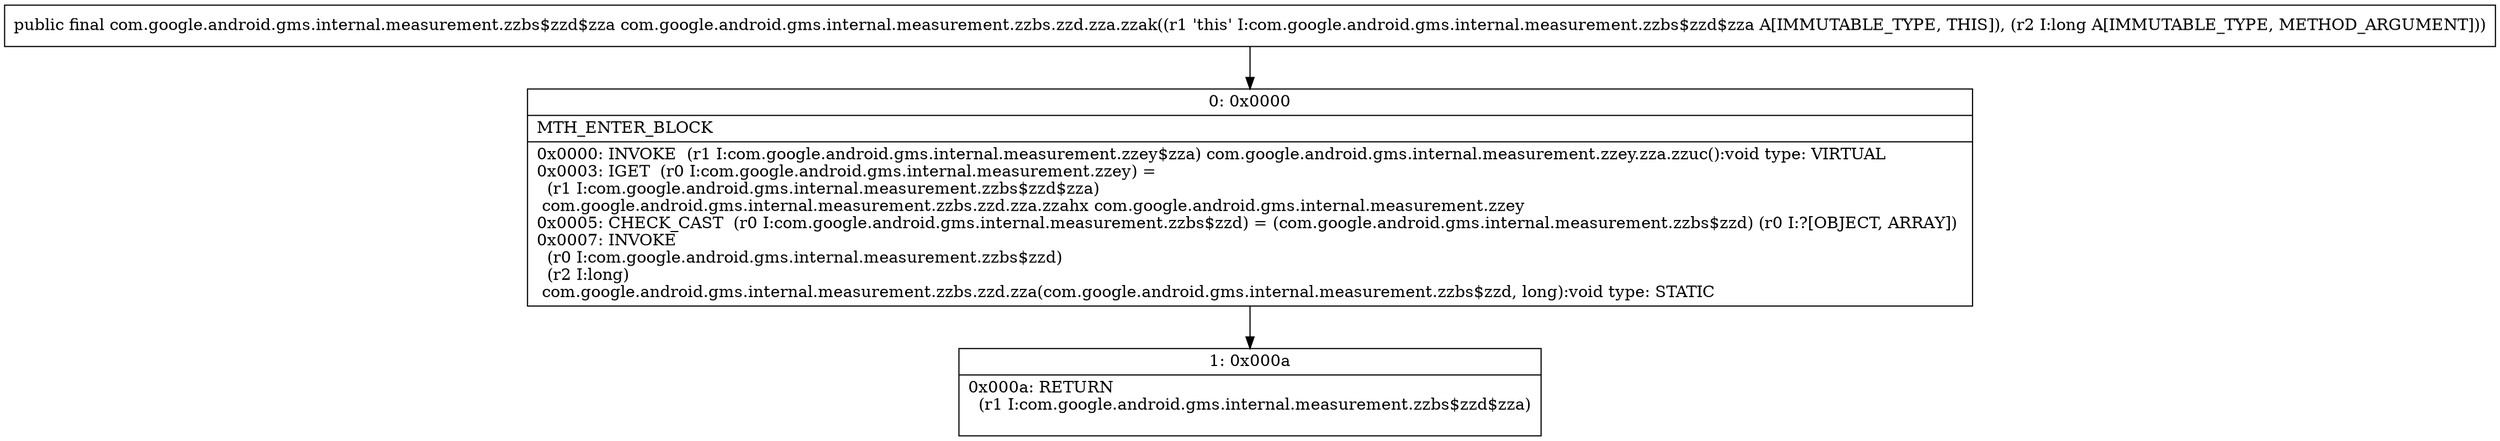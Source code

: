 digraph "CFG forcom.google.android.gms.internal.measurement.zzbs.zzd.zza.zzak(J)Lcom\/google\/android\/gms\/internal\/measurement\/zzbs$zzd$zza;" {
Node_0 [shape=record,label="{0\:\ 0x0000|MTH_ENTER_BLOCK\l|0x0000: INVOKE  (r1 I:com.google.android.gms.internal.measurement.zzey$zza) com.google.android.gms.internal.measurement.zzey.zza.zzuc():void type: VIRTUAL \l0x0003: IGET  (r0 I:com.google.android.gms.internal.measurement.zzey) = \l  (r1 I:com.google.android.gms.internal.measurement.zzbs$zzd$zza)\l com.google.android.gms.internal.measurement.zzbs.zzd.zza.zzahx com.google.android.gms.internal.measurement.zzey \l0x0005: CHECK_CAST  (r0 I:com.google.android.gms.internal.measurement.zzbs$zzd) = (com.google.android.gms.internal.measurement.zzbs$zzd) (r0 I:?[OBJECT, ARRAY]) \l0x0007: INVOKE  \l  (r0 I:com.google.android.gms.internal.measurement.zzbs$zzd)\l  (r2 I:long)\l com.google.android.gms.internal.measurement.zzbs.zzd.zza(com.google.android.gms.internal.measurement.zzbs$zzd, long):void type: STATIC \l}"];
Node_1 [shape=record,label="{1\:\ 0x000a|0x000a: RETURN  \l  (r1 I:com.google.android.gms.internal.measurement.zzbs$zzd$zza)\l \l}"];
MethodNode[shape=record,label="{public final com.google.android.gms.internal.measurement.zzbs$zzd$zza com.google.android.gms.internal.measurement.zzbs.zzd.zza.zzak((r1 'this' I:com.google.android.gms.internal.measurement.zzbs$zzd$zza A[IMMUTABLE_TYPE, THIS]), (r2 I:long A[IMMUTABLE_TYPE, METHOD_ARGUMENT])) }"];
MethodNode -> Node_0;
Node_0 -> Node_1;
}

